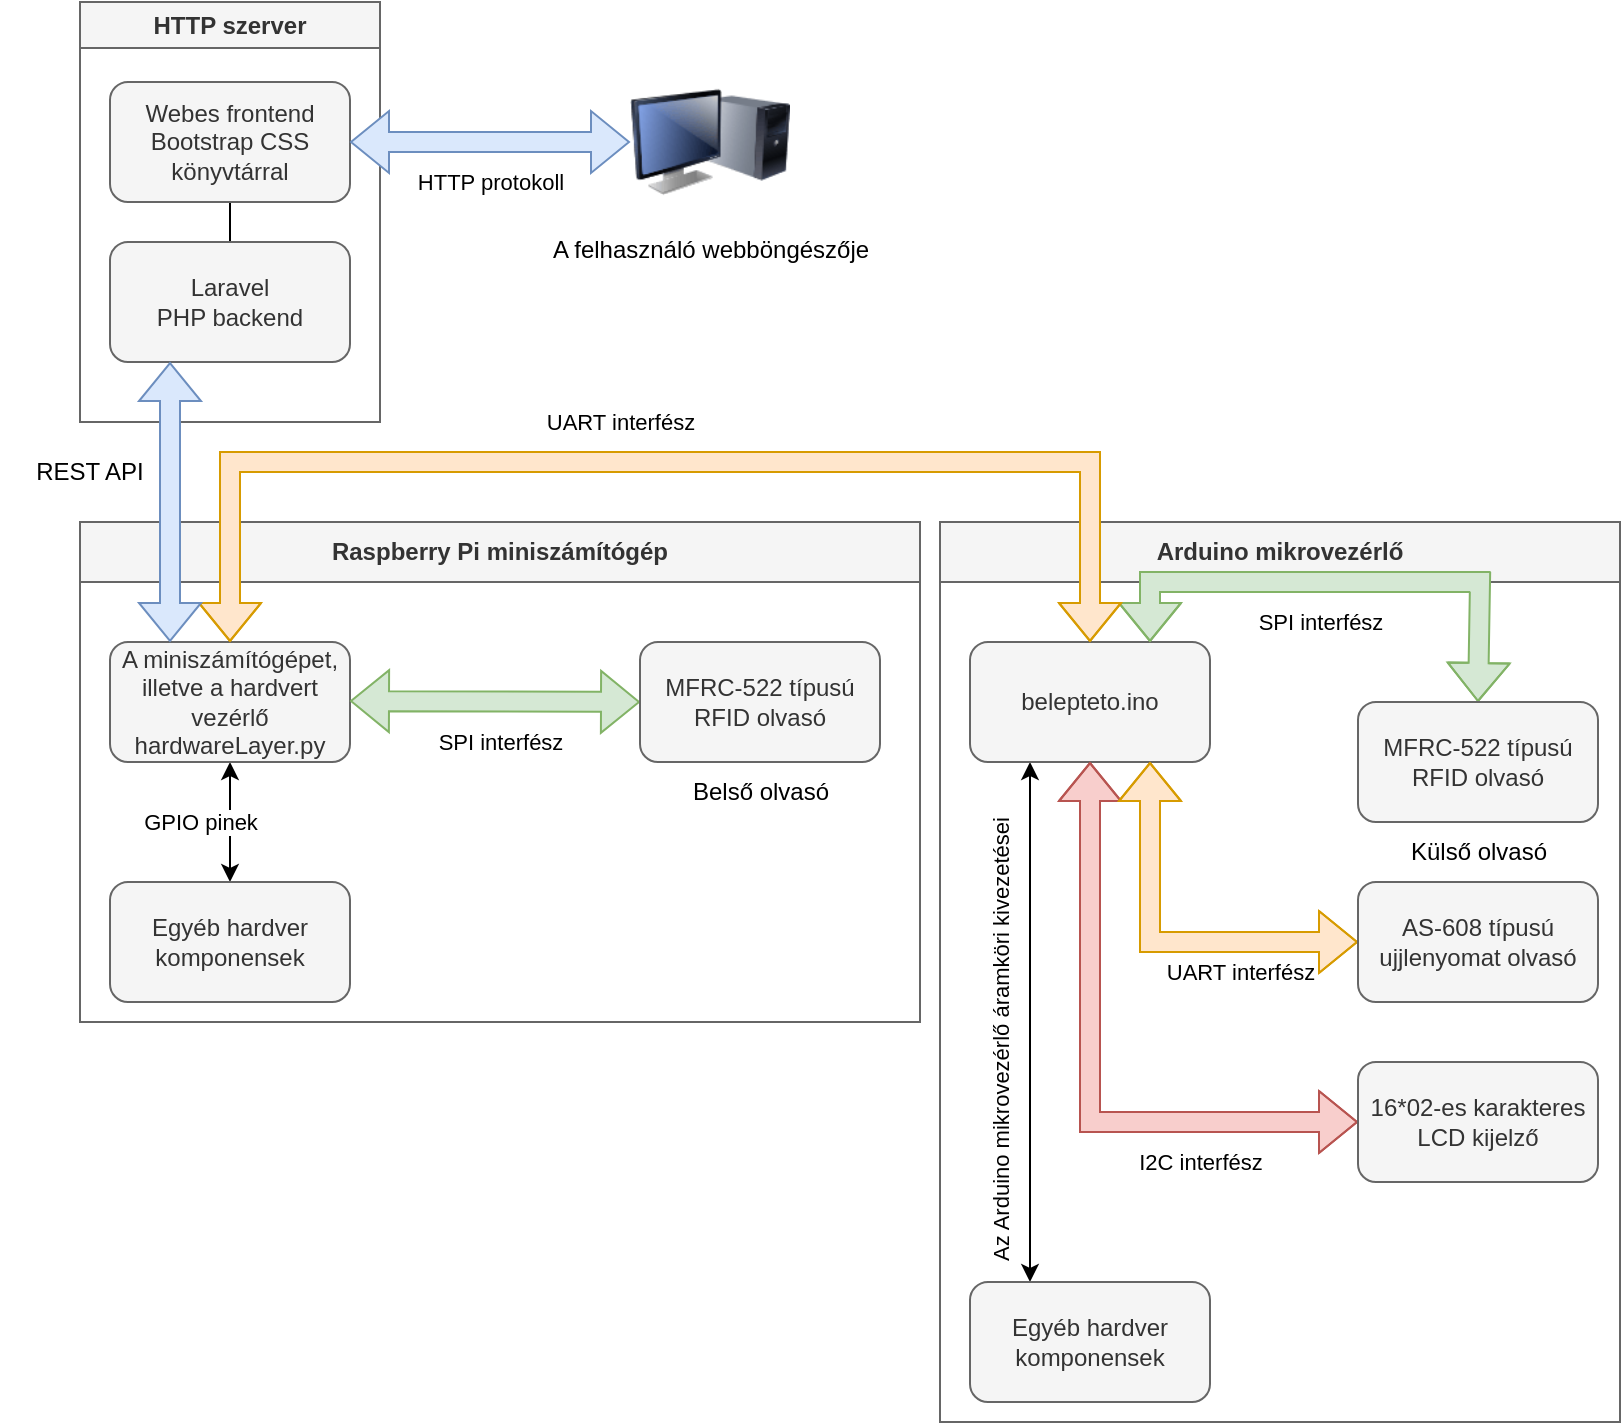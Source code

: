 <mxfile version="21.6.8" type="device">
  <diagram id="vzMh8M_eVgVNIFF011hd" name="Page-1">
    <mxGraphModel dx="1434" dy="844" grid="1" gridSize="10" guides="1" tooltips="1" connect="1" arrows="1" fold="1" page="1" pageScale="1" pageWidth="827" pageHeight="1169" math="0" shadow="0">
      <root>
        <mxCell id="0" />
        <mxCell id="1" parent="0" />
        <mxCell id="Kv8iB2U00qw26i9B0Y5g-8" style="edgeStyle=orthogonalEdgeStyle;rounded=0;orthogonalLoop=1;jettySize=auto;html=1;exitX=0.5;exitY=1;exitDx=0;exitDy=0;entryX=0.5;entryY=0;entryDx=0;entryDy=0;endArrow=none;endFill=0;" parent="1" source="BWEoTR9H0YAar0ySR4cO-16" target="BWEoTR9H0YAar0ySR4cO-3" edge="1">
          <mxGeometry relative="1" as="geometry" />
        </mxCell>
        <mxCell id="Kv8iB2U00qw26i9B0Y5g-10" value="HTTP szerver" style="swimlane;whiteSpace=wrap;html=1;fillColor=#f5f5f5;fontColor=#333333;strokeColor=#666666;" parent="1" vertex="1">
          <mxGeometry x="40" y="40" width="150" height="210" as="geometry" />
        </mxCell>
        <mxCell id="BWEoTR9H0YAar0ySR4cO-16" value="Webes frontend Bootstrap CSS könyvtárral" style="rounded=1;whiteSpace=wrap;html=1;fillColor=#f5f5f5;fontColor=#333333;strokeColor=#666666;" parent="Kv8iB2U00qw26i9B0Y5g-10" vertex="1">
          <mxGeometry x="15" y="40" width="120" height="60" as="geometry" />
        </mxCell>
        <mxCell id="BWEoTR9H0YAar0ySR4cO-3" value="Laravel&lt;br&gt;PHP backend" style="rounded=1;whiteSpace=wrap;html=1;fillColor=#f5f5f5;fontColor=#333333;strokeColor=#666666;" parent="1" vertex="1">
          <mxGeometry x="55" y="160" width="120" height="60" as="geometry" />
        </mxCell>
        <mxCell id="BWEoTR9H0YAar0ySR4cO-18" value="REST API" style="text;html=1;strokeColor=none;fillColor=none;align=center;verticalAlign=middle;whiteSpace=wrap;rounded=0;container=0;" parent="1" vertex="1">
          <mxGeometry y="260" width="90" height="30" as="geometry" />
        </mxCell>
        <mxCell id="Kv8iB2U00qw26i9B0Y5g-24" value="A felhasználó webböngészője" style="image;html=1;image=img/lib/clip_art/computers/Monitor_Tower_128x128.png" parent="1" vertex="1">
          <mxGeometry x="315" y="70" width="80" height="80" as="geometry" />
        </mxCell>
        <mxCell id="Kv8iB2U00qw26i9B0Y5g-27" value="" style="shape=flexArrow;endArrow=classic;startArrow=classic;html=1;rounded=0;entryX=0;entryY=0.5;entryDx=0;entryDy=0;exitX=1;exitY=0.5;exitDx=0;exitDy=0;fillColor=#dae8fc;strokeColor=#6c8ebf;" parent="1" source="BWEoTR9H0YAar0ySR4cO-16" target="Kv8iB2U00qw26i9B0Y5g-24" edge="1">
          <mxGeometry width="100" height="100" relative="1" as="geometry">
            <mxPoint x="195" y="210" as="sourcePoint" />
            <mxPoint x="295" y="110" as="targetPoint" />
          </mxGeometry>
        </mxCell>
        <mxCell id="Kv8iB2U00qw26i9B0Y5g-28" value="HTTP protokoll" style="edgeLabel;html=1;align=center;verticalAlign=middle;resizable=0;points=[];" parent="Kv8iB2U00qw26i9B0Y5g-27" vertex="1" connectable="0">
          <mxGeometry x="0.357" y="-1" relative="1" as="geometry">
            <mxPoint x="-25" y="19" as="offset" />
          </mxGeometry>
        </mxCell>
        <mxCell id="Kv8iB2U00qw26i9B0Y5g-30" value="Raspberry Pi miniszámítógép" style="swimlane;whiteSpace=wrap;html=1;startSize=30;fillColor=#f5f5f5;fontColor=#333333;strokeColor=#666666;" parent="1" vertex="1">
          <mxGeometry x="40" y="300" width="420" height="250" as="geometry" />
        </mxCell>
        <mxCell id="Kv8iB2U00qw26i9B0Y5g-56" style="edgeStyle=orthogonalEdgeStyle;rounded=0;orthogonalLoop=1;jettySize=auto;html=1;exitX=0.5;exitY=1;exitDx=0;exitDy=0;entryX=0.5;entryY=0;entryDx=0;entryDy=0;startArrow=classic;startFill=1;" parent="Kv8iB2U00qw26i9B0Y5g-30" source="BWEoTR9H0YAar0ySR4cO-20" target="Kv8iB2U00qw26i9B0Y5g-55" edge="1">
          <mxGeometry relative="1" as="geometry" />
        </mxCell>
        <mxCell id="BWEoTR9H0YAar0ySR4cO-20" value="A miniszámítógépet, illetve a hardvert vezérlő hardwareLayer.py" style="rounded=1;whiteSpace=wrap;html=1;fillColor=#f5f5f5;fontColor=#333333;strokeColor=#666666;" parent="Kv8iB2U00qw26i9B0Y5g-30" vertex="1">
          <mxGeometry x="15" y="60" width="120" height="60" as="geometry" />
        </mxCell>
        <mxCell id="Kv8iB2U00qw26i9B0Y5g-55" value="Egyéb hardver komponensek" style="rounded=1;whiteSpace=wrap;html=1;fillColor=#f5f5f5;fontColor=#333333;strokeColor=#666666;" parent="Kv8iB2U00qw26i9B0Y5g-30" vertex="1">
          <mxGeometry x="15" y="180" width="120" height="60" as="geometry" />
        </mxCell>
        <mxCell id="Kv8iB2U00qw26i9B0Y5g-34" value="" style="shape=flexArrow;endArrow=classic;startArrow=classic;html=1;rounded=0;exitX=1;exitY=0.5;exitDx=0;exitDy=0;entryX=0;entryY=0.5;entryDx=0;entryDy=0;fillColor=#d5e8d4;strokeColor=#82b366;" parent="Kv8iB2U00qw26i9B0Y5g-30" target="QCQT4qbIGmmBF-bHTxF5-1" edge="1">
          <mxGeometry width="100" height="100" relative="1" as="geometry">
            <mxPoint x="135" y="89.5" as="sourcePoint" />
            <mxPoint x="275" y="89.5" as="targetPoint" />
          </mxGeometry>
        </mxCell>
        <mxCell id="Kv8iB2U00qw26i9B0Y5g-35" value="SPI interfész" style="edgeLabel;html=1;align=center;verticalAlign=middle;resizable=0;points=[];" parent="Kv8iB2U00qw26i9B0Y5g-34" vertex="1" connectable="0">
          <mxGeometry x="0.029" y="-2" relative="1" as="geometry">
            <mxPoint y="18" as="offset" />
          </mxGeometry>
        </mxCell>
        <mxCell id="QCQT4qbIGmmBF-bHTxF5-3" value="" style="group" vertex="1" connectable="0" parent="Kv8iB2U00qw26i9B0Y5g-30">
          <mxGeometry x="280" y="60" width="120" height="90" as="geometry" />
        </mxCell>
        <mxCell id="QCQT4qbIGmmBF-bHTxF5-1" value="MFRC-522 típusú RFID olvasó" style="rounded=1;whiteSpace=wrap;html=1;fillColor=#f5f5f5;fontColor=#333333;strokeColor=#666666;" vertex="1" parent="QCQT4qbIGmmBF-bHTxF5-3">
          <mxGeometry width="120" height="60" as="geometry" />
        </mxCell>
        <mxCell id="QCQT4qbIGmmBF-bHTxF5-2" value="Belső olvasó" style="text;html=1;align=center;verticalAlign=middle;resizable=0;points=[];autosize=1;strokeColor=none;fillColor=none;" vertex="1" parent="QCQT4qbIGmmBF-bHTxF5-3">
          <mxGeometry x="15" y="60" width="90" height="30" as="geometry" />
        </mxCell>
        <mxCell id="Kv8iB2U00qw26i9B0Y5g-36" value="Arduino mikrovezérlő" style="swimlane;whiteSpace=wrap;html=1;startSize=30;fillColor=#f5f5f5;fontColor=#333333;strokeColor=#666666;" parent="1" vertex="1">
          <mxGeometry x="470" y="300" width="340" height="450" as="geometry">
            <mxRectangle x="460" y="310" width="160" height="30" as="alternateBounds" />
          </mxGeometry>
        </mxCell>
        <mxCell id="Kv8iB2U00qw26i9B0Y5g-53" style="edgeStyle=orthogonalEdgeStyle;rounded=0;orthogonalLoop=1;jettySize=auto;html=1;exitX=0.25;exitY=1;exitDx=0;exitDy=0;entryX=0.25;entryY=0;entryDx=0;entryDy=0;startArrow=classic;startFill=1;" parent="Kv8iB2U00qw26i9B0Y5g-36" source="Kv8iB2U00qw26i9B0Y5g-37" target="Kv8iB2U00qw26i9B0Y5g-51" edge="1">
          <mxGeometry relative="1" as="geometry" />
        </mxCell>
        <mxCell id="Kv8iB2U00qw26i9B0Y5g-54" value="GPIO pinek" style="edgeLabel;html=1;align=center;verticalAlign=middle;resizable=0;points=[];rotation=0;" parent="Kv8iB2U00qw26i9B0Y5g-53" vertex="1" connectable="0">
          <mxGeometry x="-0.038" y="1" relative="1" as="geometry">
            <mxPoint x="-416" y="-95" as="offset" />
          </mxGeometry>
        </mxCell>
        <mxCell id="Kv8iB2U00qw26i9B0Y5g-37" value="belepteto.ino" style="rounded=1;whiteSpace=wrap;html=1;fillColor=#f5f5f5;fontColor=#333333;strokeColor=#666666;" parent="Kv8iB2U00qw26i9B0Y5g-36" vertex="1">
          <mxGeometry x="15" y="60" width="120" height="60" as="geometry" />
        </mxCell>
        <mxCell id="Kv8iB2U00qw26i9B0Y5g-45" value="" style="shape=flexArrow;endArrow=classic;startArrow=classic;html=1;rounded=0;entryX=0.5;entryY=1;entryDx=0;entryDy=0;exitX=0;exitY=0.5;exitDx=0;exitDy=0;fillColor=#f8cecc;strokeColor=#b85450;" parent="Kv8iB2U00qw26i9B0Y5g-36" source="QCQT4qbIGmmBF-bHTxF5-10" target="Kv8iB2U00qw26i9B0Y5g-37" edge="1">
          <mxGeometry width="100" height="100" relative="1" as="geometry">
            <mxPoint x="190" y="302.835" as="sourcePoint" />
            <mxPoint x="15" y="89.5" as="targetPoint" />
            <Array as="points">
              <mxPoint x="75" y="300" />
            </Array>
          </mxGeometry>
        </mxCell>
        <mxCell id="Kv8iB2U00qw26i9B0Y5g-46" value="I2C interfész" style="edgeLabel;html=1;align=center;verticalAlign=middle;resizable=0;points=[];" parent="Kv8iB2U00qw26i9B0Y5g-45" vertex="1" connectable="0">
          <mxGeometry x="0.029" y="-2" relative="1" as="geometry">
            <mxPoint x="53" y="47" as="offset" />
          </mxGeometry>
        </mxCell>
        <mxCell id="Kv8iB2U00qw26i9B0Y5g-51" value="Egyéb hardver komponensek" style="rounded=1;whiteSpace=wrap;html=1;fillColor=#f5f5f5;fontColor=#333333;strokeColor=#666666;" parent="Kv8iB2U00qw26i9B0Y5g-36" vertex="1">
          <mxGeometry x="15" y="380" width="120" height="60" as="geometry" />
        </mxCell>
        <mxCell id="Kv8iB2U00qw26i9B0Y5g-40" value="" style="shape=flexArrow;endArrow=classic;startArrow=classic;html=1;rounded=0;entryX=0.5;entryY=0;entryDx=0;entryDy=0;exitX=0.75;exitY=0;exitDx=0;exitDy=0;fillColor=#d5e8d4;strokeColor=#82b366;" parent="Kv8iB2U00qw26i9B0Y5g-36" source="Kv8iB2U00qw26i9B0Y5g-37" target="QCQT4qbIGmmBF-bHTxF5-5" edge="1">
          <mxGeometry width="100" height="100" relative="1" as="geometry">
            <mxPoint x="-10" y="380" as="sourcePoint" />
            <mxPoint x="316.05" y="80" as="targetPoint" />
            <Array as="points">
              <mxPoint x="105" y="30" />
              <mxPoint x="270" y="30" />
            </Array>
          </mxGeometry>
        </mxCell>
        <mxCell id="Kv8iB2U00qw26i9B0Y5g-41" value="SPI interfész" style="edgeLabel;html=1;align=center;verticalAlign=middle;resizable=0;points=[];" parent="Kv8iB2U00qw26i9B0Y5g-40" vertex="1" connectable="0">
          <mxGeometry x="0.029" y="-2" relative="1" as="geometry">
            <mxPoint x="-16" y="18" as="offset" />
          </mxGeometry>
        </mxCell>
        <mxCell id="Kv8iB2U00qw26i9B0Y5g-48" value="" style="shape=flexArrow;endArrow=classic;startArrow=classic;html=1;rounded=0;entryX=0.75;entryY=1;entryDx=0;entryDy=0;exitX=0;exitY=0.5;exitDx=0;exitDy=0;fillColor=#ffe6cc;strokeColor=#d79b00;" parent="Kv8iB2U00qw26i9B0Y5g-36" source="QCQT4qbIGmmBF-bHTxF5-8" target="Kv8iB2U00qw26i9B0Y5g-37" edge="1">
          <mxGeometry width="100" height="100" relative="1" as="geometry">
            <mxPoint x="195" y="172.5" as="sourcePoint" />
            <mxPoint x="35" y="190" as="targetPoint" />
            <Array as="points">
              <mxPoint x="105" y="210" />
            </Array>
          </mxGeometry>
        </mxCell>
        <mxCell id="Kv8iB2U00qw26i9B0Y5g-49" value="UART interfész" style="edgeLabel;html=1;align=center;verticalAlign=middle;resizable=0;points=[];" parent="Kv8iB2U00qw26i9B0Y5g-48" vertex="1" connectable="0">
          <mxGeometry x="0.107" y="-4" relative="1" as="geometry">
            <mxPoint x="41" y="18" as="offset" />
          </mxGeometry>
        </mxCell>
        <mxCell id="QCQT4qbIGmmBF-bHTxF5-4" value="" style="group" vertex="1" connectable="0" parent="Kv8iB2U00qw26i9B0Y5g-36">
          <mxGeometry x="209" y="90" width="120" height="90" as="geometry" />
        </mxCell>
        <mxCell id="QCQT4qbIGmmBF-bHTxF5-5" value="MFRC-522 típusú RFID olvasó" style="rounded=1;whiteSpace=wrap;html=1;fillColor=#f5f5f5;fontColor=#333333;strokeColor=#666666;" vertex="1" parent="QCQT4qbIGmmBF-bHTxF5-4">
          <mxGeometry width="120" height="60" as="geometry" />
        </mxCell>
        <mxCell id="QCQT4qbIGmmBF-bHTxF5-6" value="Külső olvasó" style="text;html=1;align=center;verticalAlign=middle;resizable=0;points=[];autosize=1;strokeColor=none;fillColor=none;" vertex="1" parent="QCQT4qbIGmmBF-bHTxF5-4">
          <mxGeometry x="15" y="60" width="90" height="30" as="geometry" />
        </mxCell>
        <mxCell id="QCQT4qbIGmmBF-bHTxF5-8" value="AS-608 típusú ujjlenyomat olvasó" style="rounded=1;whiteSpace=wrap;html=1;fillColor=#f5f5f5;fontColor=#333333;strokeColor=#666666;" vertex="1" parent="Kv8iB2U00qw26i9B0Y5g-36">
          <mxGeometry x="209" y="180" width="120" height="60" as="geometry" />
        </mxCell>
        <mxCell id="QCQT4qbIGmmBF-bHTxF5-10" value="16*02-es karakteres LCD kijelző" style="rounded=1;whiteSpace=wrap;html=1;fillColor=#f5f5f5;fontColor=#333333;strokeColor=#666666;" vertex="1" parent="Kv8iB2U00qw26i9B0Y5g-36">
          <mxGeometry x="209" y="270" width="120" height="60" as="geometry" />
        </mxCell>
        <mxCell id="Kv8iB2U00qw26i9B0Y5g-57" value="Az Arduino mikrovezérlő áramköri kivezetései" style="edgeLabel;html=1;align=center;verticalAlign=middle;resizable=0;points=[];rotation=-90;" parent="Kv8iB2U00qw26i9B0Y5g-36" vertex="1" connectable="0">
          <mxGeometry x="30" y="259" as="geometry" />
        </mxCell>
        <mxCell id="Kv8iB2U00qw26i9B0Y5g-38" value="" style="shape=flexArrow;endArrow=classic;startArrow=classic;html=1;rounded=0;entryX=0.5;entryY=0;entryDx=0;entryDy=0;exitX=0.5;exitY=0;exitDx=0;exitDy=0;fillColor=#ffe6cc;strokeColor=#d79b00;" parent="1" source="Kv8iB2U00qw26i9B0Y5g-37" target="BWEoTR9H0YAar0ySR4cO-20" edge="1">
          <mxGeometry width="100" height="100" relative="1" as="geometry">
            <mxPoint x="600" y="230" as="sourcePoint" />
            <mxPoint x="190" y="290" as="targetPoint" />
            <Array as="points">
              <mxPoint x="545" y="270" />
              <mxPoint x="115" y="270" />
            </Array>
          </mxGeometry>
        </mxCell>
        <mxCell id="Kv8iB2U00qw26i9B0Y5g-39" value="UART interfész" style="edgeLabel;html=1;align=center;verticalAlign=middle;resizable=0;points=[];" parent="Kv8iB2U00qw26i9B0Y5g-38" vertex="1" connectable="0">
          <mxGeometry x="0.286" y="2" relative="1" as="geometry">
            <mxPoint x="67" y="-22" as="offset" />
          </mxGeometry>
        </mxCell>
        <mxCell id="Kv8iB2U00qw26i9B0Y5g-1" value="" style="shape=flexArrow;endArrow=classic;startArrow=classic;html=1;rounded=0;entryX=0.25;entryY=1;entryDx=0;entryDy=0;exitX=0.25;exitY=0;exitDx=0;exitDy=0;fillColor=#dae8fc;strokeColor=#6c8ebf;" parent="1" source="BWEoTR9H0YAar0ySR4cO-20" target="BWEoTR9H0YAar0ySR4cO-3" edge="1">
          <mxGeometry width="100" height="100" relative="1" as="geometry">
            <mxPoint x="-165" y="370" as="sourcePoint" />
            <mxPoint x="-65" y="270" as="targetPoint" />
          </mxGeometry>
        </mxCell>
      </root>
    </mxGraphModel>
  </diagram>
</mxfile>

